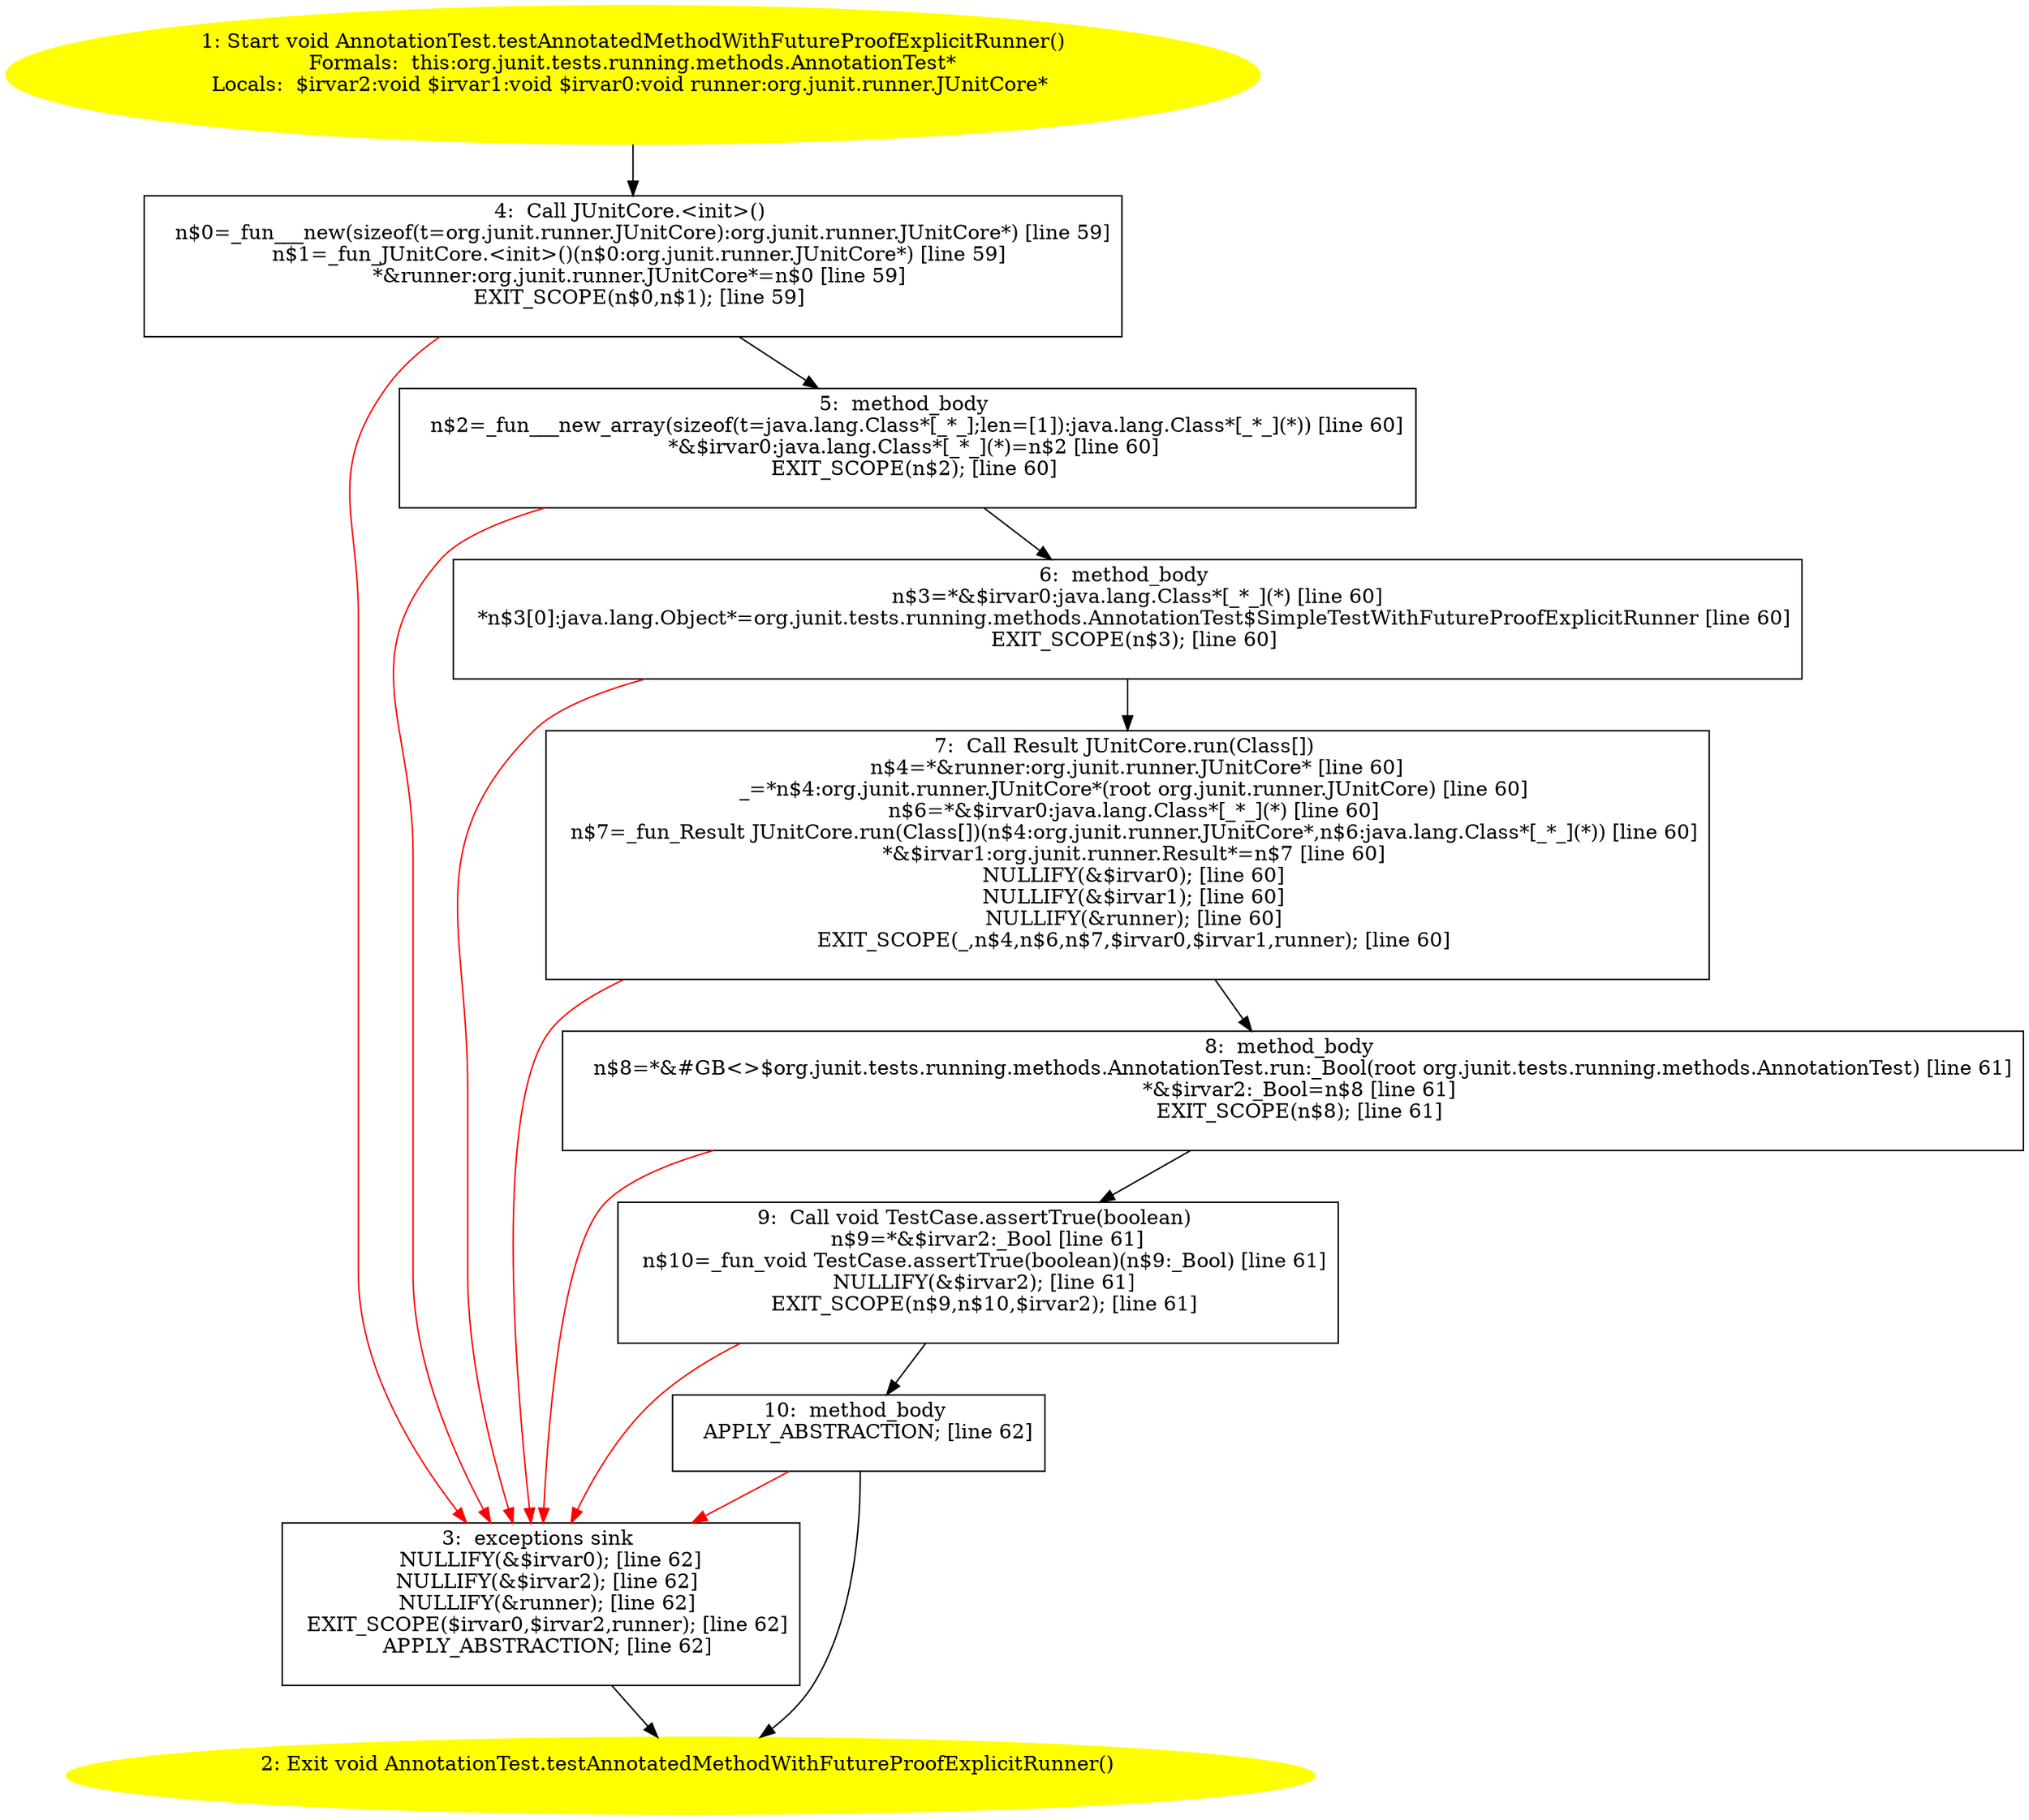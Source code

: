 /* @generated */
digraph cfg {
"org.junit.tests.running.methods.AnnotationTest.testAnnotatedMethodWithFutureProofExplicitRunner():vo.a3636c8e79199635eaad9a7443030f90_1" [label="1: Start void AnnotationTest.testAnnotatedMethodWithFutureProofExplicitRunner()\nFormals:  this:org.junit.tests.running.methods.AnnotationTest*\nLocals:  $irvar2:void $irvar1:void $irvar0:void runner:org.junit.runner.JUnitCore* \n  " color=yellow style=filled]
	

	 "org.junit.tests.running.methods.AnnotationTest.testAnnotatedMethodWithFutureProofExplicitRunner():vo.a3636c8e79199635eaad9a7443030f90_1" -> "org.junit.tests.running.methods.AnnotationTest.testAnnotatedMethodWithFutureProofExplicitRunner():vo.a3636c8e79199635eaad9a7443030f90_4" ;
"org.junit.tests.running.methods.AnnotationTest.testAnnotatedMethodWithFutureProofExplicitRunner():vo.a3636c8e79199635eaad9a7443030f90_2" [label="2: Exit void AnnotationTest.testAnnotatedMethodWithFutureProofExplicitRunner() \n  " color=yellow style=filled]
	

"org.junit.tests.running.methods.AnnotationTest.testAnnotatedMethodWithFutureProofExplicitRunner():vo.a3636c8e79199635eaad9a7443030f90_3" [label="3:  exceptions sink \n   NULLIFY(&$irvar0); [line 62]\n  NULLIFY(&$irvar2); [line 62]\n  NULLIFY(&runner); [line 62]\n  EXIT_SCOPE($irvar0,$irvar2,runner); [line 62]\n  APPLY_ABSTRACTION; [line 62]\n " shape="box"]
	

	 "org.junit.tests.running.methods.AnnotationTest.testAnnotatedMethodWithFutureProofExplicitRunner():vo.a3636c8e79199635eaad9a7443030f90_3" -> "org.junit.tests.running.methods.AnnotationTest.testAnnotatedMethodWithFutureProofExplicitRunner():vo.a3636c8e79199635eaad9a7443030f90_2" ;
"org.junit.tests.running.methods.AnnotationTest.testAnnotatedMethodWithFutureProofExplicitRunner():vo.a3636c8e79199635eaad9a7443030f90_4" [label="4:  Call JUnitCore.<init>() \n   n$0=_fun___new(sizeof(t=org.junit.runner.JUnitCore):org.junit.runner.JUnitCore*) [line 59]\n  n$1=_fun_JUnitCore.<init>()(n$0:org.junit.runner.JUnitCore*) [line 59]\n  *&runner:org.junit.runner.JUnitCore*=n$0 [line 59]\n  EXIT_SCOPE(n$0,n$1); [line 59]\n " shape="box"]
	

	 "org.junit.tests.running.methods.AnnotationTest.testAnnotatedMethodWithFutureProofExplicitRunner():vo.a3636c8e79199635eaad9a7443030f90_4" -> "org.junit.tests.running.methods.AnnotationTest.testAnnotatedMethodWithFutureProofExplicitRunner():vo.a3636c8e79199635eaad9a7443030f90_5" ;
	 "org.junit.tests.running.methods.AnnotationTest.testAnnotatedMethodWithFutureProofExplicitRunner():vo.a3636c8e79199635eaad9a7443030f90_4" -> "org.junit.tests.running.methods.AnnotationTest.testAnnotatedMethodWithFutureProofExplicitRunner():vo.a3636c8e79199635eaad9a7443030f90_3" [color="red" ];
"org.junit.tests.running.methods.AnnotationTest.testAnnotatedMethodWithFutureProofExplicitRunner():vo.a3636c8e79199635eaad9a7443030f90_5" [label="5:  method_body \n   n$2=_fun___new_array(sizeof(t=java.lang.Class*[_*_];len=[1]):java.lang.Class*[_*_](*)) [line 60]\n  *&$irvar0:java.lang.Class*[_*_](*)=n$2 [line 60]\n  EXIT_SCOPE(n$2); [line 60]\n " shape="box"]
	

	 "org.junit.tests.running.methods.AnnotationTest.testAnnotatedMethodWithFutureProofExplicitRunner():vo.a3636c8e79199635eaad9a7443030f90_5" -> "org.junit.tests.running.methods.AnnotationTest.testAnnotatedMethodWithFutureProofExplicitRunner():vo.a3636c8e79199635eaad9a7443030f90_6" ;
	 "org.junit.tests.running.methods.AnnotationTest.testAnnotatedMethodWithFutureProofExplicitRunner():vo.a3636c8e79199635eaad9a7443030f90_5" -> "org.junit.tests.running.methods.AnnotationTest.testAnnotatedMethodWithFutureProofExplicitRunner():vo.a3636c8e79199635eaad9a7443030f90_3" [color="red" ];
"org.junit.tests.running.methods.AnnotationTest.testAnnotatedMethodWithFutureProofExplicitRunner():vo.a3636c8e79199635eaad9a7443030f90_6" [label="6:  method_body \n   n$3=*&$irvar0:java.lang.Class*[_*_](*) [line 60]\n  *n$3[0]:java.lang.Object*=org.junit.tests.running.methods.AnnotationTest$SimpleTestWithFutureProofExplicitRunner [line 60]\n  EXIT_SCOPE(n$3); [line 60]\n " shape="box"]
	

	 "org.junit.tests.running.methods.AnnotationTest.testAnnotatedMethodWithFutureProofExplicitRunner():vo.a3636c8e79199635eaad9a7443030f90_6" -> "org.junit.tests.running.methods.AnnotationTest.testAnnotatedMethodWithFutureProofExplicitRunner():vo.a3636c8e79199635eaad9a7443030f90_7" ;
	 "org.junit.tests.running.methods.AnnotationTest.testAnnotatedMethodWithFutureProofExplicitRunner():vo.a3636c8e79199635eaad9a7443030f90_6" -> "org.junit.tests.running.methods.AnnotationTest.testAnnotatedMethodWithFutureProofExplicitRunner():vo.a3636c8e79199635eaad9a7443030f90_3" [color="red" ];
"org.junit.tests.running.methods.AnnotationTest.testAnnotatedMethodWithFutureProofExplicitRunner():vo.a3636c8e79199635eaad9a7443030f90_7" [label="7:  Call Result JUnitCore.run(Class[]) \n   n$4=*&runner:org.junit.runner.JUnitCore* [line 60]\n  _=*n$4:org.junit.runner.JUnitCore*(root org.junit.runner.JUnitCore) [line 60]\n  n$6=*&$irvar0:java.lang.Class*[_*_](*) [line 60]\n  n$7=_fun_Result JUnitCore.run(Class[])(n$4:org.junit.runner.JUnitCore*,n$6:java.lang.Class*[_*_](*)) [line 60]\n  *&$irvar1:org.junit.runner.Result*=n$7 [line 60]\n  NULLIFY(&$irvar0); [line 60]\n  NULLIFY(&$irvar1); [line 60]\n  NULLIFY(&runner); [line 60]\n  EXIT_SCOPE(_,n$4,n$6,n$7,$irvar0,$irvar1,runner); [line 60]\n " shape="box"]
	

	 "org.junit.tests.running.methods.AnnotationTest.testAnnotatedMethodWithFutureProofExplicitRunner():vo.a3636c8e79199635eaad9a7443030f90_7" -> "org.junit.tests.running.methods.AnnotationTest.testAnnotatedMethodWithFutureProofExplicitRunner():vo.a3636c8e79199635eaad9a7443030f90_8" ;
	 "org.junit.tests.running.methods.AnnotationTest.testAnnotatedMethodWithFutureProofExplicitRunner():vo.a3636c8e79199635eaad9a7443030f90_7" -> "org.junit.tests.running.methods.AnnotationTest.testAnnotatedMethodWithFutureProofExplicitRunner():vo.a3636c8e79199635eaad9a7443030f90_3" [color="red" ];
"org.junit.tests.running.methods.AnnotationTest.testAnnotatedMethodWithFutureProofExplicitRunner():vo.a3636c8e79199635eaad9a7443030f90_8" [label="8:  method_body \n   n$8=*&#GB<>$org.junit.tests.running.methods.AnnotationTest.run:_Bool(root org.junit.tests.running.methods.AnnotationTest) [line 61]\n  *&$irvar2:_Bool=n$8 [line 61]\n  EXIT_SCOPE(n$8); [line 61]\n " shape="box"]
	

	 "org.junit.tests.running.methods.AnnotationTest.testAnnotatedMethodWithFutureProofExplicitRunner():vo.a3636c8e79199635eaad9a7443030f90_8" -> "org.junit.tests.running.methods.AnnotationTest.testAnnotatedMethodWithFutureProofExplicitRunner():vo.a3636c8e79199635eaad9a7443030f90_9" ;
	 "org.junit.tests.running.methods.AnnotationTest.testAnnotatedMethodWithFutureProofExplicitRunner():vo.a3636c8e79199635eaad9a7443030f90_8" -> "org.junit.tests.running.methods.AnnotationTest.testAnnotatedMethodWithFutureProofExplicitRunner():vo.a3636c8e79199635eaad9a7443030f90_3" [color="red" ];
"org.junit.tests.running.methods.AnnotationTest.testAnnotatedMethodWithFutureProofExplicitRunner():vo.a3636c8e79199635eaad9a7443030f90_9" [label="9:  Call void TestCase.assertTrue(boolean) \n   n$9=*&$irvar2:_Bool [line 61]\n  n$10=_fun_void TestCase.assertTrue(boolean)(n$9:_Bool) [line 61]\n  NULLIFY(&$irvar2); [line 61]\n  EXIT_SCOPE(n$9,n$10,$irvar2); [line 61]\n " shape="box"]
	

	 "org.junit.tests.running.methods.AnnotationTest.testAnnotatedMethodWithFutureProofExplicitRunner():vo.a3636c8e79199635eaad9a7443030f90_9" -> "org.junit.tests.running.methods.AnnotationTest.testAnnotatedMethodWithFutureProofExplicitRunner():vo.a3636c8e79199635eaad9a7443030f90_10" ;
	 "org.junit.tests.running.methods.AnnotationTest.testAnnotatedMethodWithFutureProofExplicitRunner():vo.a3636c8e79199635eaad9a7443030f90_9" -> "org.junit.tests.running.methods.AnnotationTest.testAnnotatedMethodWithFutureProofExplicitRunner():vo.a3636c8e79199635eaad9a7443030f90_3" [color="red" ];
"org.junit.tests.running.methods.AnnotationTest.testAnnotatedMethodWithFutureProofExplicitRunner():vo.a3636c8e79199635eaad9a7443030f90_10" [label="10:  method_body \n   APPLY_ABSTRACTION; [line 62]\n " shape="box"]
	

	 "org.junit.tests.running.methods.AnnotationTest.testAnnotatedMethodWithFutureProofExplicitRunner():vo.a3636c8e79199635eaad9a7443030f90_10" -> "org.junit.tests.running.methods.AnnotationTest.testAnnotatedMethodWithFutureProofExplicitRunner():vo.a3636c8e79199635eaad9a7443030f90_2" ;
	 "org.junit.tests.running.methods.AnnotationTest.testAnnotatedMethodWithFutureProofExplicitRunner():vo.a3636c8e79199635eaad9a7443030f90_10" -> "org.junit.tests.running.methods.AnnotationTest.testAnnotatedMethodWithFutureProofExplicitRunner():vo.a3636c8e79199635eaad9a7443030f90_3" [color="red" ];
}
